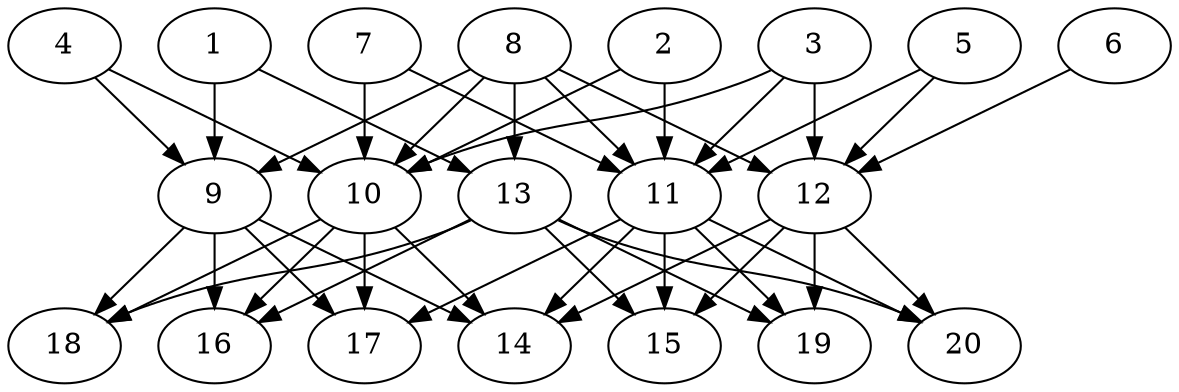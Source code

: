 // DAG automatically generated by daggen at Tue Jul 23 14:29:40 2019
// ./daggen --dot -n 20 --ccr 0.3 --fat 0.7 --regular 0.5 --density 0.7 --mindata 5242880 --maxdata 52428800 
digraph G {
  1 [size="115923627", alpha="0.15", expect_size="34777088"] 
  1 -> 9 [size ="34777088"]
  1 -> 13 [size ="34777088"]
  2 [size="91344213", alpha="0.14", expect_size="27403264"] 
  2 -> 10 [size ="27403264"]
  2 -> 11 [size ="27403264"]
  3 [size="28931413", alpha="0.15", expect_size="8679424"] 
  3 -> 10 [size ="8679424"]
  3 -> 11 [size ="8679424"]
  3 -> 12 [size ="8679424"]
  4 [size="28777813", alpha="0.15", expect_size="8633344"] 
  4 -> 9 [size ="8633344"]
  4 -> 10 [size ="8633344"]
  5 [size="152111787", alpha="0.11", expect_size="45633536"] 
  5 -> 11 [size ="45633536"]
  5 -> 12 [size ="45633536"]
  6 [size="115302400", alpha="0.02", expect_size="34590720"] 
  6 -> 12 [size ="34590720"]
  7 [size="25917440", alpha="0.17", expect_size="7775232"] 
  7 -> 10 [size ="7775232"]
  7 -> 11 [size ="7775232"]
  8 [size="27480747", alpha="0.16", expect_size="8244224"] 
  8 -> 9 [size ="8244224"]
  8 -> 10 [size ="8244224"]
  8 -> 11 [size ="8244224"]
  8 -> 12 [size ="8244224"]
  8 -> 13 [size ="8244224"]
  9 [size="130208427", alpha="0.15", expect_size="39062528"] 
  9 -> 14 [size ="39062528"]
  9 -> 16 [size ="39062528"]
  9 -> 17 [size ="39062528"]
  9 -> 18 [size ="39062528"]
  10 [size="135133867", alpha="0.20", expect_size="40540160"] 
  10 -> 14 [size ="40540160"]
  10 -> 16 [size ="40540160"]
  10 -> 17 [size ="40540160"]
  10 -> 18 [size ="40540160"]
  11 [size="40973653", alpha="0.07", expect_size="12292096"] 
  11 -> 14 [size ="12292096"]
  11 -> 15 [size ="12292096"]
  11 -> 17 [size ="12292096"]
  11 -> 19 [size ="12292096"]
  11 -> 20 [size ="12292096"]
  12 [size="158310400", alpha="0.12", expect_size="47493120"] 
  12 -> 14 [size ="47493120"]
  12 -> 15 [size ="47493120"]
  12 -> 19 [size ="47493120"]
  12 -> 20 [size ="47493120"]
  13 [size="109759147", alpha="0.13", expect_size="32927744"] 
  13 -> 15 [size ="32927744"]
  13 -> 16 [size ="32927744"]
  13 -> 18 [size ="32927744"]
  13 -> 19 [size ="32927744"]
  13 -> 20 [size ="32927744"]
  14 [size="73888427", alpha="0.20", expect_size="22166528"] 
  15 [size="32808960", alpha="0.03", expect_size="9842688"] 
  16 [size="118265173", alpha="0.17", expect_size="35479552"] 
  17 [size="136700587", alpha="0.02", expect_size="41010176"] 
  18 [size="115145387", alpha="0.19", expect_size="34543616"] 
  19 [size="82394453", alpha="0.08", expect_size="24718336"] 
  20 [size="45175467", alpha="0.08", expect_size="13552640"] 
}
